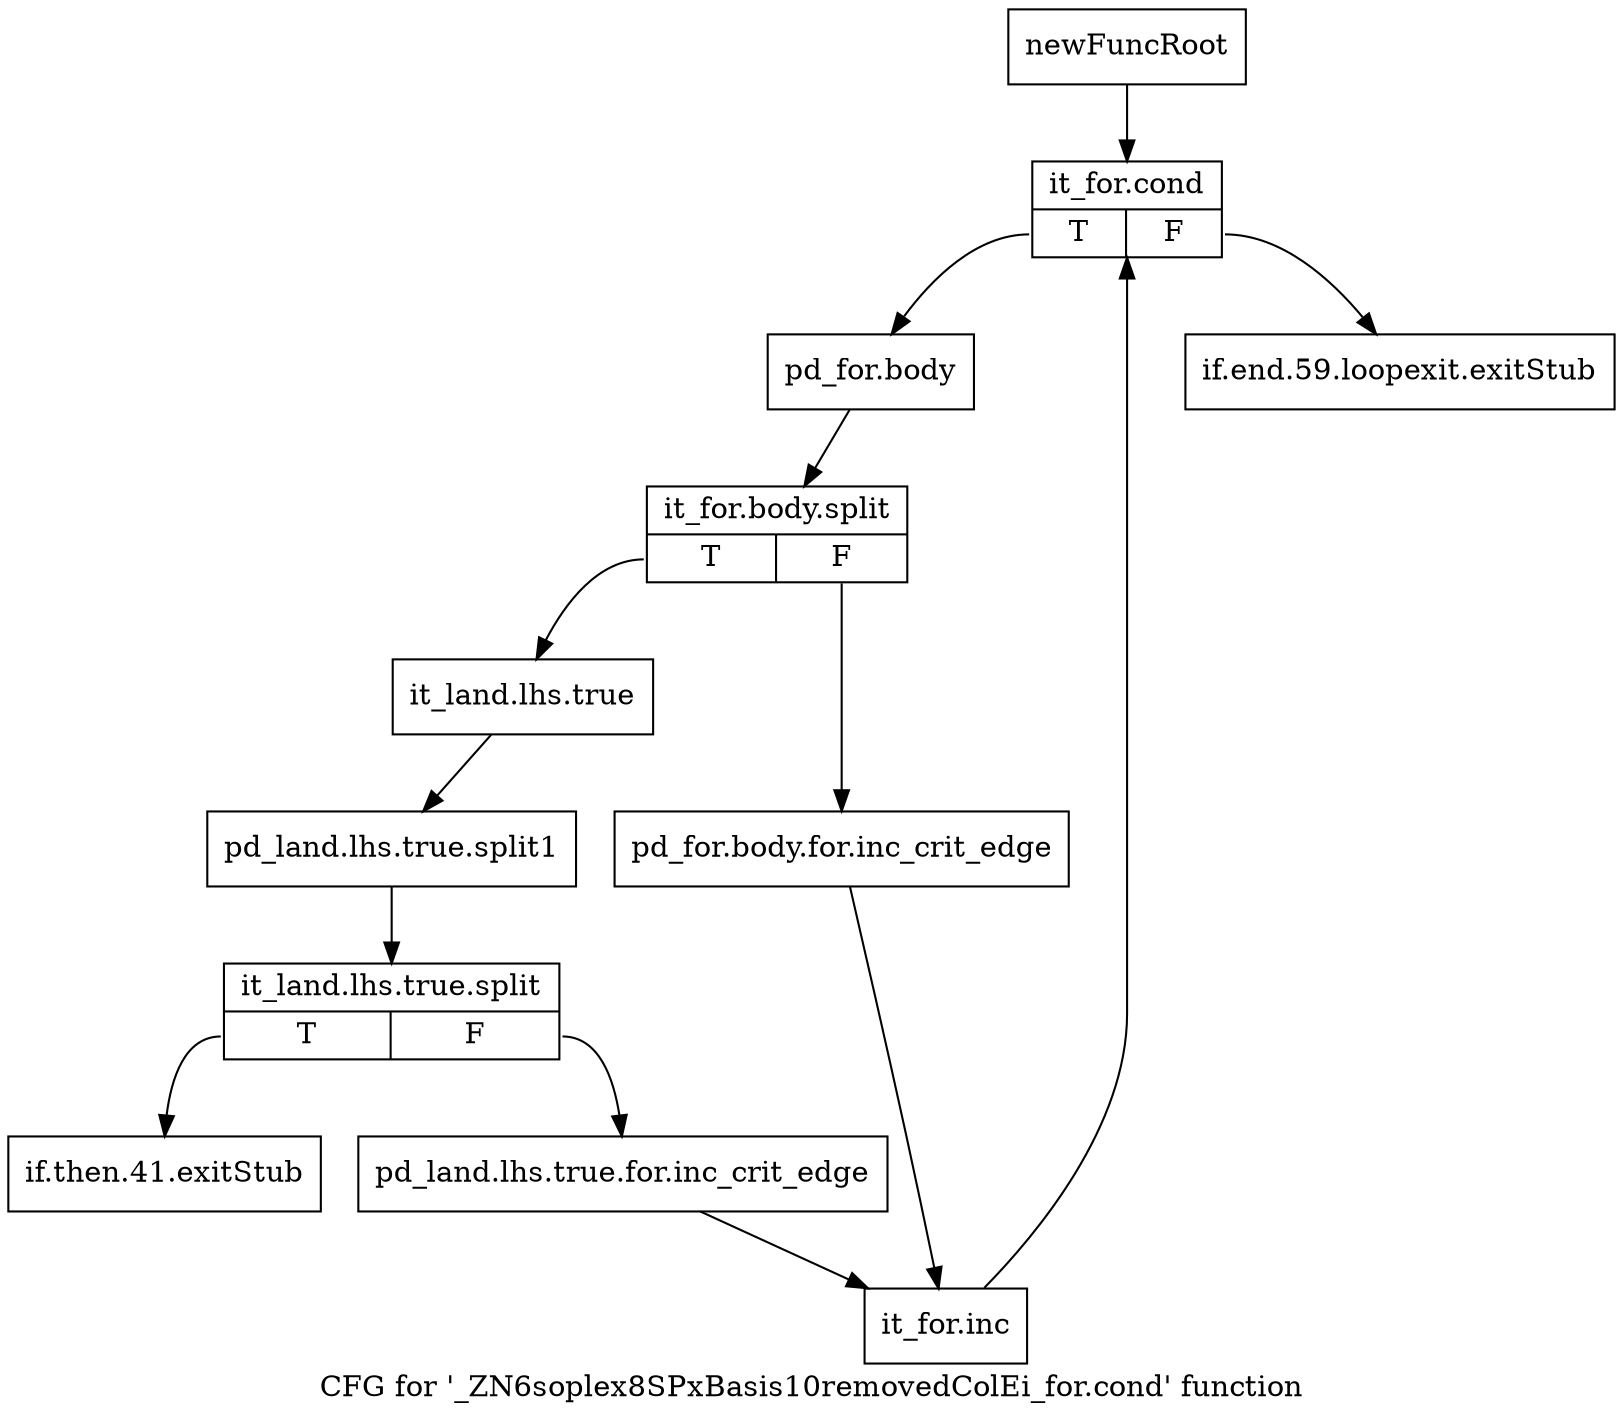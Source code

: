 digraph "CFG for '_ZN6soplex8SPxBasis10removedColEi_for.cond' function" {
	label="CFG for '_ZN6soplex8SPxBasis10removedColEi_for.cond' function";

	Node0x2d95860 [shape=record,label="{newFuncRoot}"];
	Node0x2d95860 -> Node0x2d95950;
	Node0x2d958b0 [shape=record,label="{if.end.59.loopexit.exitStub}"];
	Node0x2d95900 [shape=record,label="{if.then.41.exitStub}"];
	Node0x2d95950 [shape=record,label="{it_for.cond|{<s0>T|<s1>F}}"];
	Node0x2d95950:s0 -> Node0x2d959a0;
	Node0x2d95950:s1 -> Node0x2d958b0;
	Node0x2d959a0 [shape=record,label="{pd_for.body}"];
	Node0x2d959a0 -> Node0x2d8f180;
	Node0x2d8f180 [shape=record,label="{it_for.body.split|{<s0>T|<s1>F}}"];
	Node0x2d8f180:s0 -> Node0x2d95a40;
	Node0x2d8f180:s1 -> Node0x2d959f0;
	Node0x2d959f0 [shape=record,label="{pd_for.body.for.inc_crit_edge}"];
	Node0x2d959f0 -> Node0x2d95ae0;
	Node0x2d95a40 [shape=record,label="{it_land.lhs.true}"];
	Node0x2d95a40 -> Node0x2d8f130;
	Node0x2d8f130 [shape=record,label="{pd_land.lhs.true.split1}"];
	Node0x2d8f130 -> Node0x334e950;
	Node0x334e950 [shape=record,label="{it_land.lhs.true.split|{<s0>T|<s1>F}}"];
	Node0x334e950:s0 -> Node0x2d95900;
	Node0x334e950:s1 -> Node0x2d95a90;
	Node0x2d95a90 [shape=record,label="{pd_land.lhs.true.for.inc_crit_edge}"];
	Node0x2d95a90 -> Node0x2d95ae0;
	Node0x2d95ae0 [shape=record,label="{it_for.inc}"];
	Node0x2d95ae0 -> Node0x2d95950;
}
